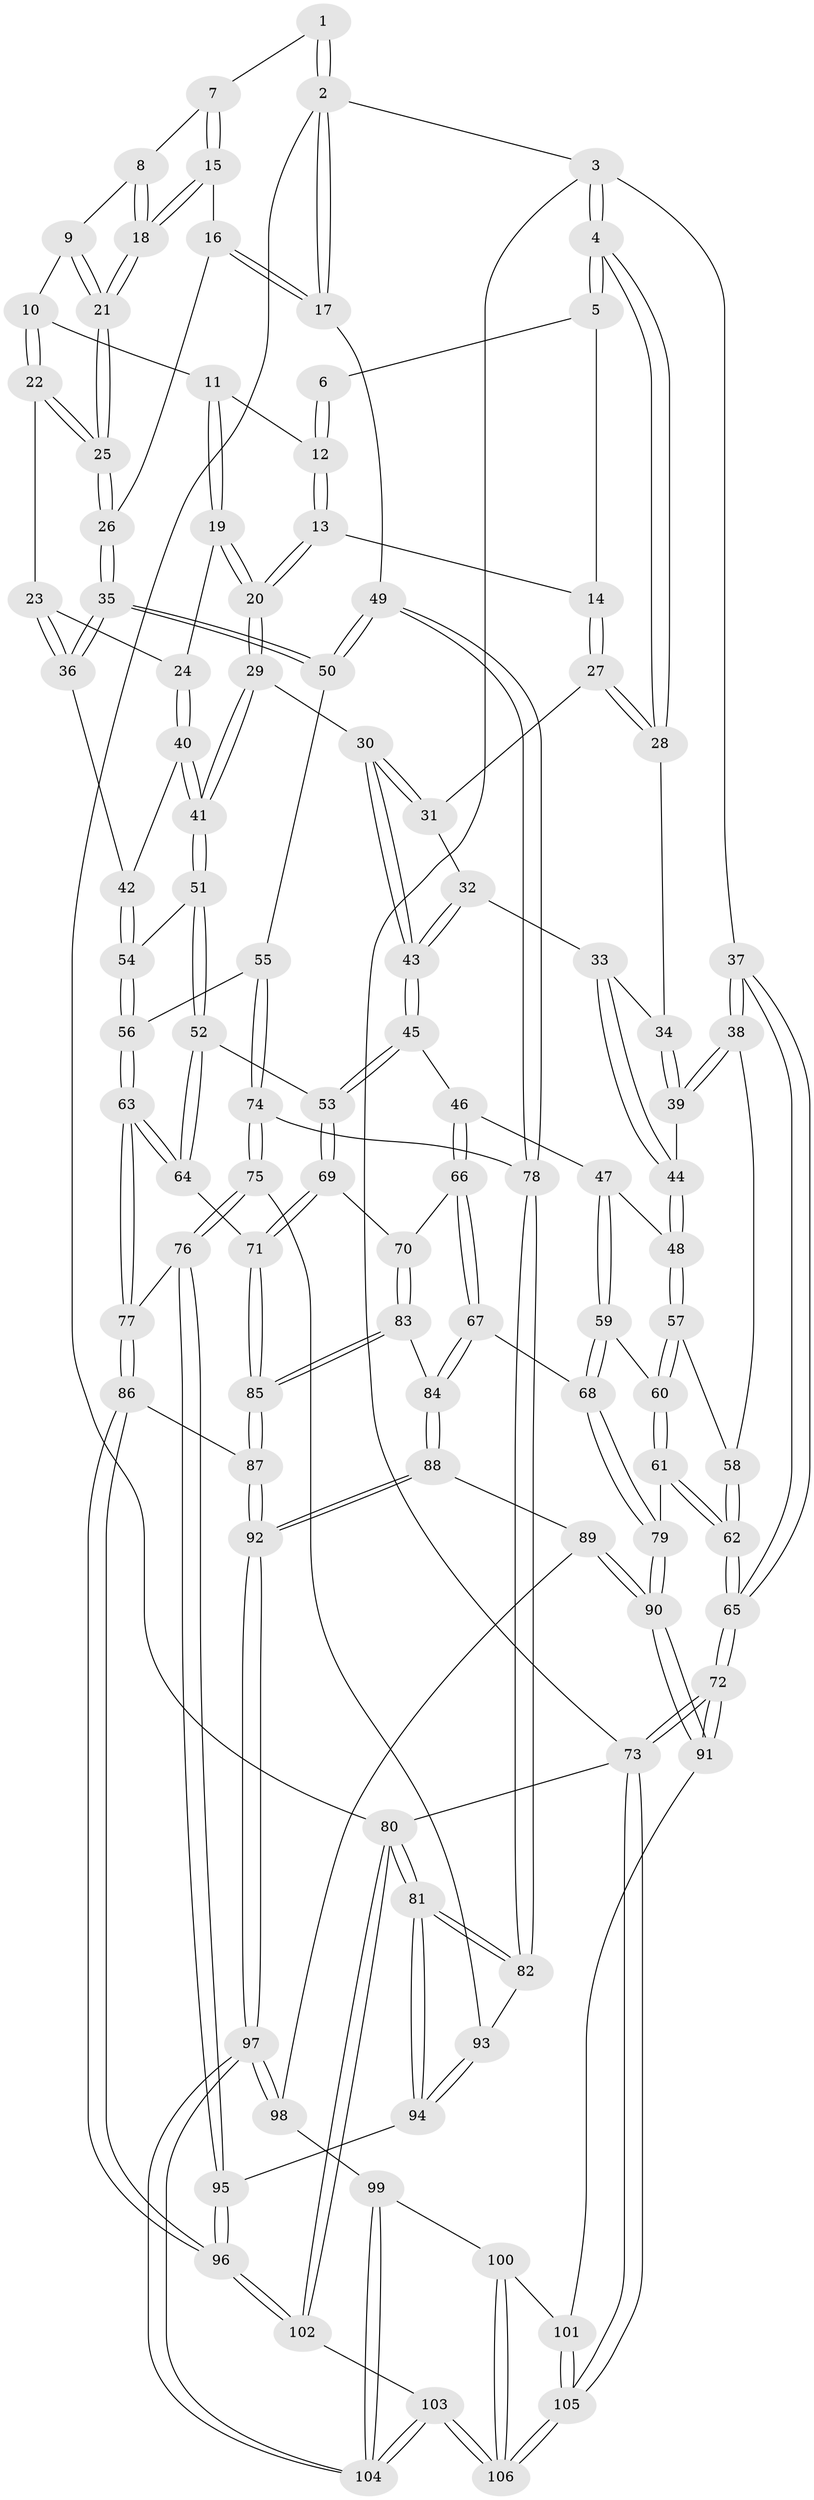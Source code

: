 // Generated by graph-tools (version 1.1) at 2025/38/03/09/25 02:38:46]
// undirected, 106 vertices, 262 edges
graph export_dot {
graph [start="1"]
  node [color=gray90,style=filled];
  1 [pos="+0.8371273200020259+0"];
  2 [pos="+1+0"];
  3 [pos="+0+0"];
  4 [pos="+0+0"];
  5 [pos="+0.43074687670210915+0"];
  6 [pos="+0.734692909028401+0"];
  7 [pos="+0.8458953741467055+0"];
  8 [pos="+0.8383218377879887+0"];
  9 [pos="+0.7697234396421258+0.0814015390318184"];
  10 [pos="+0.7484533091440144+0.1006108557897226"];
  11 [pos="+0.6705220025715058+0.09111968128768877"];
  12 [pos="+0.6542022943484653+0.03918482167503395"];
  13 [pos="+0.4780886201768844+0.09456271996758549"];
  14 [pos="+0.4505493248357299+0.062219395820310316"];
  15 [pos="+0.9630466557378189+0.09117288045332568"];
  16 [pos="+0.9912064260517975+0.10994841996881084"];
  17 [pos="+1+0.13293918718492534"];
  18 [pos="+0.873125579338392+0.14972336693786342"];
  19 [pos="+0.5872009252793291+0.22100373811743337"];
  20 [pos="+0.5402732864204818+0.21343913759944172"];
  21 [pos="+0.865854289065568+0.21616100220932807"];
  22 [pos="+0.7430501335696443+0.17462362254692373"];
  23 [pos="+0.651034380287608+0.22378819444406287"];
  24 [pos="+0.5992801772836864+0.22790836610901893"];
  25 [pos="+0.8669454250665422+0.23155250780790718"];
  26 [pos="+0.877532525696363+0.2509373963506348"];
  27 [pos="+0.27697977065169366+0.1638376321566941"];
  28 [pos="+0.17857295386327623+0.15844365967724308"];
  29 [pos="+0.5298302919500868+0.2253987637877272"];
  30 [pos="+0.4048357341259248+0.29923558131375594"];
  31 [pos="+0.3474844621134639+0.2546225974237023"];
  32 [pos="+0.2623908329790723+0.3228591711815817"];
  33 [pos="+0.19390786076480795+0.2833816121517514"];
  34 [pos="+0.17569841479631504+0.19055329552937342"];
  35 [pos="+0.8947962496485862+0.32168614986600347"];
  36 [pos="+0.8444080925421379+0.32623743397241556"];
  37 [pos="+0+0.3209881265336348"];
  38 [pos="+0+0.3384387080239399"];
  39 [pos="+0.03311753934651639+0.3372406333788339"];
  40 [pos="+0.6492058310122091+0.347327075331758"];
  41 [pos="+0.5261304761084159+0.4250320691276803"];
  42 [pos="+0.6915456548227332+0.3898055664083411"];
  43 [pos="+0.3624801277613666+0.4458602670996071"];
  44 [pos="+0.15046665405226714+0.40691329581756874"];
  45 [pos="+0.3626409591439702+0.4553563890009307"];
  46 [pos="+0.3608485292858179+0.4562384936149862"];
  47 [pos="+0.2006094130323255+0.4384859922286599"];
  48 [pos="+0.15161918908874797+0.41130291781224715"];
  49 [pos="+1+0.3789496851817889"];
  50 [pos="+0.9208572753956201+0.3428334690734399"];
  51 [pos="+0.514123947680311+0.45302054506938505"];
  52 [pos="+0.4954903459135367+0.4668298503442993"];
  53 [pos="+0.39660977252432666+0.4720242305480758"];
  54 [pos="+0.679648924007629+0.4680826956535121"];
  55 [pos="+0.8317665229173528+0.5214437275724467"];
  56 [pos="+0.6954717411330482+0.5054518735120964"];
  57 [pos="+0.08947977809549727+0.47817074679360116"];
  58 [pos="+0.0603151305494077+0.4739735857790239"];
  59 [pos="+0.1789898917495699+0.5918481393204373"];
  60 [pos="+0.09453849987423632+0.5104384213793807"];
  61 [pos="+0.00724874761183478+0.637510520715043"];
  62 [pos="+0+0.658723106603061"];
  63 [pos="+0.6340726096671737+0.6264985825320433"];
  64 [pos="+0.5882657252094992+0.6108647039722046"];
  65 [pos="+0+0.6884712772040461"];
  66 [pos="+0.27120793330269355+0.5955370145235828"];
  67 [pos="+0.22974554863956465+0.6210932333865193"];
  68 [pos="+0.19287996264399715+0.6243811424120196"];
  69 [pos="+0.4246568663426306+0.582273255398874"];
  70 [pos="+0.3627762737822738+0.6578722755750881"];
  71 [pos="+0.48153033123524214+0.6446020513203073"];
  72 [pos="+0+0.7480262473157256"];
  73 [pos="+0+1"];
  74 [pos="+0.8610010135708017+0.5998756695136864"];
  75 [pos="+0.8348293437346697+0.6910674998418379"];
  76 [pos="+0.7761238938448176+0.7358465295708738"];
  77 [pos="+0.6763098323003147+0.7150698165608498"];
  78 [pos="+1+0.5392950375211684"];
  79 [pos="+0.14839225763006972+0.667078995547294"];
  80 [pos="+1+1"];
  81 [pos="+1+1"];
  82 [pos="+1+0.6146300982113929"];
  83 [pos="+0.3764146362071932+0.7149002045816436"];
  84 [pos="+0.29648968159634503+0.7264411134514552"];
  85 [pos="+0.4406989236845908+0.7576652212363483"];
  86 [pos="+0.6123811812485219+0.7780614408866143"];
  87 [pos="+0.4590013630315841+0.805247040630912"];
  88 [pos="+0.25803718545716464+0.7963496116074765"];
  89 [pos="+0.21450628165382557+0.8178947063025677"];
  90 [pos="+0.15773853722936823+0.8208570141057566"];
  91 [pos="+0.1468938226613122+0.8321557535222686"];
  92 [pos="+0.43830495458638774+0.8483666176064383"];
  93 [pos="+0.9298522322902527+0.7223379856428335"];
  94 [pos="+1+0.910585934578657"];
  95 [pos="+0.8145724292674584+0.8709672552319248"];
  96 [pos="+0.6721517067447885+1"];
  97 [pos="+0.43021492925947846+0.9219218510491406"];
  98 [pos="+0.24437163104048615+0.8486345583883738"];
  99 [pos="+0.29635151870479576+0.9411153045273996"];
  100 [pos="+0.2418632025211987+0.9592491458590268"];
  101 [pos="+0.14230570724551228+0.8876332507247496"];
  102 [pos="+0.6450963691177888+1"];
  103 [pos="+0.5081789880001042+1"];
  104 [pos="+0.4303992154755434+0.9627017013990952"];
  105 [pos="+0+1"];
  106 [pos="+0.19214773756979225+1"];
  1 -- 2;
  1 -- 2;
  1 -- 7;
  2 -- 3;
  2 -- 17;
  2 -- 17;
  2 -- 80;
  3 -- 4;
  3 -- 4;
  3 -- 37;
  3 -- 73;
  4 -- 5;
  4 -- 5;
  4 -- 28;
  4 -- 28;
  5 -- 6;
  5 -- 14;
  6 -- 12;
  6 -- 12;
  7 -- 8;
  7 -- 15;
  7 -- 15;
  8 -- 9;
  8 -- 18;
  8 -- 18;
  9 -- 10;
  9 -- 21;
  9 -- 21;
  10 -- 11;
  10 -- 22;
  10 -- 22;
  11 -- 12;
  11 -- 19;
  11 -- 19;
  12 -- 13;
  12 -- 13;
  13 -- 14;
  13 -- 20;
  13 -- 20;
  14 -- 27;
  14 -- 27;
  15 -- 16;
  15 -- 18;
  15 -- 18;
  16 -- 17;
  16 -- 17;
  16 -- 26;
  17 -- 49;
  18 -- 21;
  18 -- 21;
  19 -- 20;
  19 -- 20;
  19 -- 24;
  20 -- 29;
  20 -- 29;
  21 -- 25;
  21 -- 25;
  22 -- 23;
  22 -- 25;
  22 -- 25;
  23 -- 24;
  23 -- 36;
  23 -- 36;
  24 -- 40;
  24 -- 40;
  25 -- 26;
  25 -- 26;
  26 -- 35;
  26 -- 35;
  27 -- 28;
  27 -- 28;
  27 -- 31;
  28 -- 34;
  29 -- 30;
  29 -- 41;
  29 -- 41;
  30 -- 31;
  30 -- 31;
  30 -- 43;
  30 -- 43;
  31 -- 32;
  32 -- 33;
  32 -- 43;
  32 -- 43;
  33 -- 34;
  33 -- 44;
  33 -- 44;
  34 -- 39;
  34 -- 39;
  35 -- 36;
  35 -- 36;
  35 -- 50;
  35 -- 50;
  36 -- 42;
  37 -- 38;
  37 -- 38;
  37 -- 65;
  37 -- 65;
  38 -- 39;
  38 -- 39;
  38 -- 58;
  39 -- 44;
  40 -- 41;
  40 -- 41;
  40 -- 42;
  41 -- 51;
  41 -- 51;
  42 -- 54;
  42 -- 54;
  43 -- 45;
  43 -- 45;
  44 -- 48;
  44 -- 48;
  45 -- 46;
  45 -- 53;
  45 -- 53;
  46 -- 47;
  46 -- 66;
  46 -- 66;
  47 -- 48;
  47 -- 59;
  47 -- 59;
  48 -- 57;
  48 -- 57;
  49 -- 50;
  49 -- 50;
  49 -- 78;
  49 -- 78;
  50 -- 55;
  51 -- 52;
  51 -- 52;
  51 -- 54;
  52 -- 53;
  52 -- 64;
  52 -- 64;
  53 -- 69;
  53 -- 69;
  54 -- 56;
  54 -- 56;
  55 -- 56;
  55 -- 74;
  55 -- 74;
  56 -- 63;
  56 -- 63;
  57 -- 58;
  57 -- 60;
  57 -- 60;
  58 -- 62;
  58 -- 62;
  59 -- 60;
  59 -- 68;
  59 -- 68;
  60 -- 61;
  60 -- 61;
  61 -- 62;
  61 -- 62;
  61 -- 79;
  62 -- 65;
  62 -- 65;
  63 -- 64;
  63 -- 64;
  63 -- 77;
  63 -- 77;
  64 -- 71;
  65 -- 72;
  65 -- 72;
  66 -- 67;
  66 -- 67;
  66 -- 70;
  67 -- 68;
  67 -- 84;
  67 -- 84;
  68 -- 79;
  68 -- 79;
  69 -- 70;
  69 -- 71;
  69 -- 71;
  70 -- 83;
  70 -- 83;
  71 -- 85;
  71 -- 85;
  72 -- 73;
  72 -- 73;
  72 -- 91;
  72 -- 91;
  73 -- 105;
  73 -- 105;
  73 -- 80;
  74 -- 75;
  74 -- 75;
  74 -- 78;
  75 -- 76;
  75 -- 76;
  75 -- 93;
  76 -- 77;
  76 -- 95;
  76 -- 95;
  77 -- 86;
  77 -- 86;
  78 -- 82;
  78 -- 82;
  79 -- 90;
  79 -- 90;
  80 -- 81;
  80 -- 81;
  80 -- 102;
  80 -- 102;
  81 -- 82;
  81 -- 82;
  81 -- 94;
  81 -- 94;
  82 -- 93;
  83 -- 84;
  83 -- 85;
  83 -- 85;
  84 -- 88;
  84 -- 88;
  85 -- 87;
  85 -- 87;
  86 -- 87;
  86 -- 96;
  86 -- 96;
  87 -- 92;
  87 -- 92;
  88 -- 89;
  88 -- 92;
  88 -- 92;
  89 -- 90;
  89 -- 90;
  89 -- 98;
  90 -- 91;
  90 -- 91;
  91 -- 101;
  92 -- 97;
  92 -- 97;
  93 -- 94;
  93 -- 94;
  94 -- 95;
  95 -- 96;
  95 -- 96;
  96 -- 102;
  96 -- 102;
  97 -- 98;
  97 -- 98;
  97 -- 104;
  97 -- 104;
  98 -- 99;
  99 -- 100;
  99 -- 104;
  99 -- 104;
  100 -- 101;
  100 -- 106;
  100 -- 106;
  101 -- 105;
  101 -- 105;
  102 -- 103;
  103 -- 104;
  103 -- 104;
  103 -- 106;
  103 -- 106;
  105 -- 106;
  105 -- 106;
}
